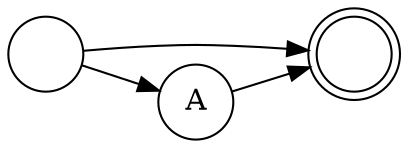 digraph G {
  node [shape=circle]
  rankdir=LR
  
  accept [label="", shape=doublecircle]
  
  s1 [label=""]
  
  s1 -> A
  A -> accept
  s1 -> accept
}
